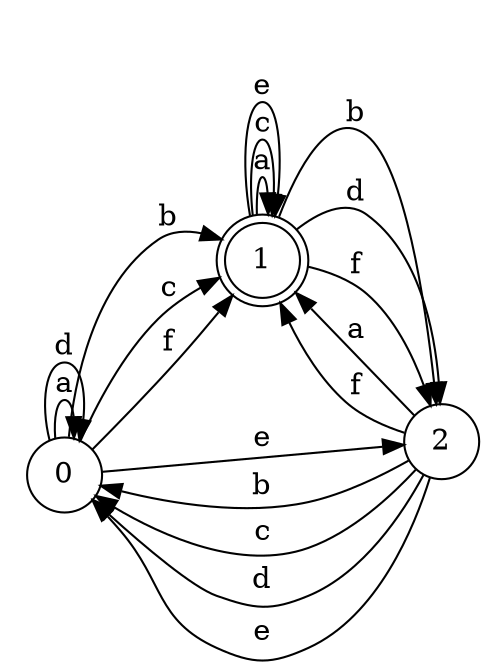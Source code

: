 digraph n3_5 {
__start0 [label="" shape="none"];

rankdir=LR;
size="8,5";

s0 [style="filled", color="black", fillcolor="white" shape="circle", label="0"];
s1 [style="rounded,filled", color="black", fillcolor="white" shape="doublecircle", label="1"];
s2 [style="filled", color="black", fillcolor="white" shape="circle", label="2"];
s0 -> s0 [label="a"];
s0 -> s1 [label="b"];
s0 -> s1 [label="c"];
s0 -> s0 [label="d"];
s0 -> s2 [label="e"];
s0 -> s1 [label="f"];
s1 -> s1 [label="a"];
s1 -> s2 [label="b"];
s1 -> s1 [label="c"];
s1 -> s2 [label="d"];
s1 -> s1 [label="e"];
s1 -> s2 [label="f"];
s2 -> s1 [label="a"];
s2 -> s0 [label="b"];
s2 -> s0 [label="c"];
s2 -> s0 [label="d"];
s2 -> s0 [label="e"];
s2 -> s1 [label="f"];

}